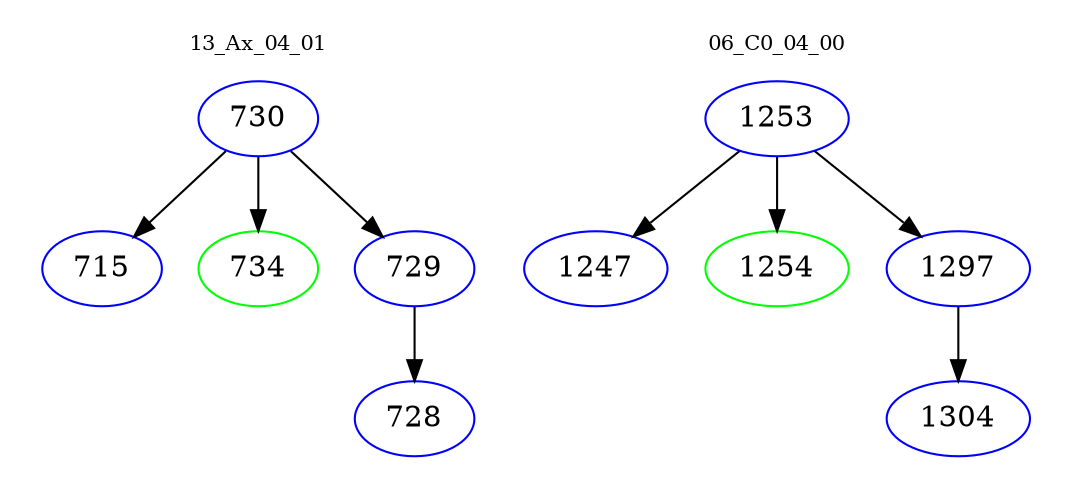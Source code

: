digraph{
subgraph cluster_0 {
color = white
label = "13_Ax_04_01";
fontsize=10;
T0_730 [label="730", color="blue"]
T0_730 -> T0_715 [color="black"]
T0_715 [label="715", color="blue"]
T0_730 -> T0_734 [color="black"]
T0_734 [label="734", color="green"]
T0_730 -> T0_729 [color="black"]
T0_729 [label="729", color="blue"]
T0_729 -> T0_728 [color="black"]
T0_728 [label="728", color="blue"]
}
subgraph cluster_1 {
color = white
label = "06_C0_04_00";
fontsize=10;
T1_1253 [label="1253", color="blue"]
T1_1253 -> T1_1247 [color="black"]
T1_1247 [label="1247", color="blue"]
T1_1253 -> T1_1254 [color="black"]
T1_1254 [label="1254", color="green"]
T1_1253 -> T1_1297 [color="black"]
T1_1297 [label="1297", color="blue"]
T1_1297 -> T1_1304 [color="black"]
T1_1304 [label="1304", color="blue"]
}
}
